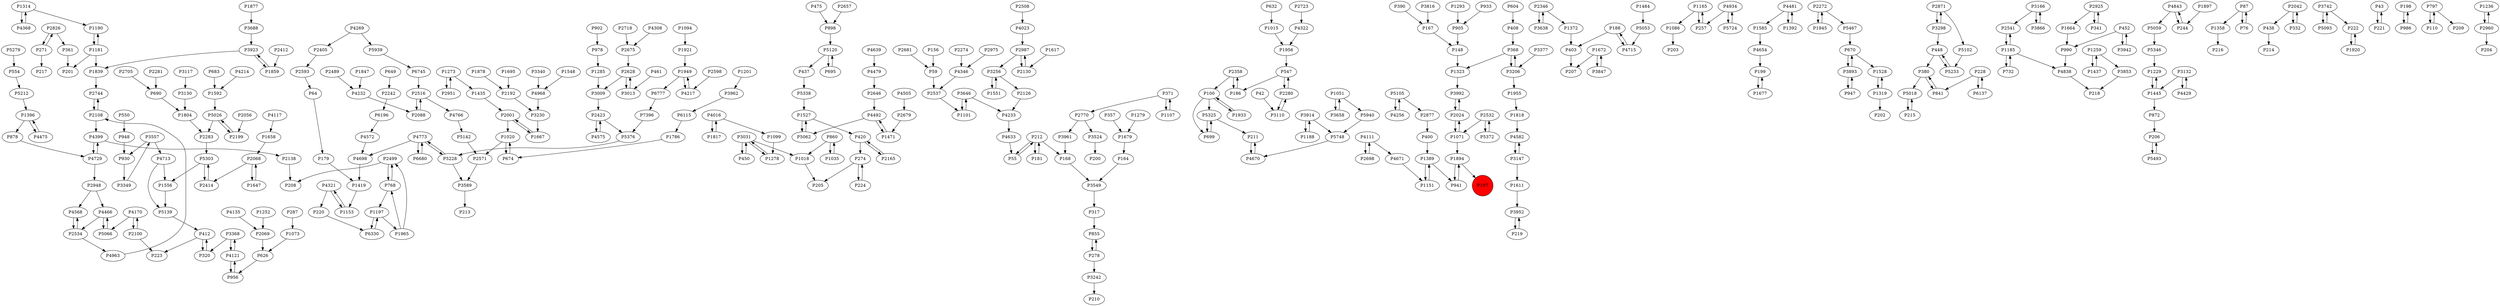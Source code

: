 digraph {
	P1190 -> P1181
	P3031 -> P1278
	P6196 -> P4572
	P1921 -> P1949
	P168 -> P3549
	P5062 -> P1527
	P5325 -> P699
	P2358 -> P100
	P5142 -> P2571
	P368 -> P1323
	P5303 -> P1556
	P6680 -> P4773
	P2108 -> P2744
	P4505 -> P2679
	P2346 -> P3638
	P3992 -> P2024
	P1165 -> P257
	P3130 -> P1804
	P4654 -> P199
	P4575 -> P2423
	P4481 -> P1585
	P181 -> P212
	P167 -> P148
	P2001 -> P1020
	P357 -> P1679
	P2532 -> P1071
	P2088 -> P2516
	P3147 -> P1611
	P768 -> P1197
	P4399 -> P4729
	P2192 -> P3230
	P3242 -> P210
	P1279 -> P1679
	P1804 -> P2283
	P4773 -> P4698
	P1949 -> P4217
	P2272 -> P1945
	P2534 -> P4963
	P2130 -> P2987
	P2871 -> P3298
	P4729 -> P4399
	P905 -> P148
	P5376 -> P5228
	P2108 -> P4399
	P6330 -> P1197
	P947 -> P3893
	P4232 -> P2088
	P1894 -> P197
	P4481 -> P1392
	P2056 -> P2199
	P3166 -> P2541
	P6777 -> P7396
	P4968 -> P3230
	P3646 -> P4233
	P670 -> P1528
	P420 -> P2165
	P228 -> P6137
	P1389 -> P1151
	P5139 -> P412
	P408 -> P368
	P4843 -> P5059
	P2705 -> P690
	P199 -> P1677
	P6745 -> P2516
	P215 -> P5018
	P42 -> P3110
	P1877 -> P3688
	P1551 -> P3256
	P1965 -> P768
	P2681 -> P59
	P2423 -> P5376
	P2925 -> P1664
	P5748 -> P4670
	P2423 -> P4575
	P1153 -> P4321
	P1528 -> P1319
	P3914 -> P1188
	P3031 -> P1018
	P4217 -> P1949
	P5120 -> P437
	P1878 -> P2192
	P1897 -> P244
	P2499 -> P768
	P2532 -> P5372
	P768 -> P2499
	P1188 -> P3914
	P3589 -> P213
	P4256 -> P5105
	P1020 -> P674
	P1658 -> P2068
	P1664 -> P990
	P87 -> P1358
	P448 -> P380
	P2516 -> P4766
	P547 -> P2280
	P380 -> P841
	P179 -> P1419
	P412 -> P223
	P1273 -> P1435
	P4773 -> P6680
	P2541 -> P1185
	P4117 -> P1658
	P3942 -> P452
	P4214 -> P1592
	P3923 -> P1859
	P1099 -> P1278
	P461 -> P3013
	P1071 -> P1894
	P2346 -> P1372
	P438 -> P214
	P872 -> P206
	P390 -> P167
	P3557 -> P930
	P1956 -> P547
	P59 -> P2537
	P437 -> P5338
	P100 -> P1933
	P4633 -> P55
	P860 -> P1035
	P626 -> P956
	P5026 -> P2199
	P2280 -> P547
	P4698 -> P1419
	P649 -> P2242
	P2826 -> P271
	P5303 -> P2414
	P1259 -> P1437
	P257 -> P1165
	P3013 -> P2628
	P3742 -> P5093
	P1548 -> P4968
	P1396 -> P4475
	P3117 -> P3130
	P2274 -> P4346
	P43 -> P221
	P412 -> P320
	P4934 -> P257
	P3110 -> P2280
	P2770 -> P3524
	P1786 -> P674
	P224 -> P274
	P4766 -> P5142
	P1259 -> P3853
	P1181 -> P201
	P3961 -> P168
	P3688 -> P3923
	P1527 -> P5062
	P860 -> P1018
	P4492 -> P1471
	P1051 -> P3658
	P2948 -> P4568
	P1419 -> P1153
	P4466 -> P5066
	P1933 -> P100
	P5372 -> P2532
	P4170 -> P2100
	P4715 -> P188
	P452 -> P3942
	P4713 -> P1556
	P87 -> P76
	P4843 -> P244
	P4568 -> P2534
	P930 -> P3349
	P156 -> P59
	P244 -> P4843
	P4963 -> P2108
	P371 -> P2770
	P2069 -> P626
	P2593 -> P64
	P732 -> P1185
	P1319 -> P1528
	P5066 -> P4466
	P420 -> P274
	P1527 -> P420
	P902 -> P978
	P1611 -> P3952
	P2412 -> P1859
	P5059 -> P5346
	P1435 -> P2001
	P198 -> P986
	P3256 -> P2126
	P3893 -> P670
	P841 -> P380
	P271 -> P2826
	P5228 -> P4773
	P4269 -> P5939
	P990 -> P4838
	P1817 -> P4016
	P271 -> P217
	P452 -> P990
	P2571 -> P3589
	P4399 -> P2138
	P5228 -> P3589
	P1847 -> P4232
	P1617 -> P2130
	P1165 -> P1086
	P1965 -> P2499
	P1094 -> P1921
	P5105 -> P2877
	P3638 -> P2346
	P186 -> P2358
	P3658 -> P1051
	P5105 -> P4256
	P797 -> P110
	P5018 -> P215
	P670 -> P3893
	P3524 -> P200
	P2042 -> P438
	P219 -> P3952
	P550 -> P948
	P4135 -> P2069
	P5724 -> P4934
	P1484 -> P5053
	P4572 -> P4698
	P5325 -> P211
	P3847 -> P1672
	P986 -> P198
	P371 -> P1107
	P1445 -> P1229
	P4475 -> P1396
	P1920 -> P222
	P3132 -> P4429
	P4346 -> P2537
	P2826 -> P361
	P4016 -> P1099
	P1945 -> P2272
	P100 -> P699
	P1197 -> P1965
	P3816 -> P167
	P1236 -> P2960
	P361 -> P201
	P2283 -> P5303
	P2489 -> P4232
	P380 -> P5018
	P1185 -> P732
	P695 -> P5120
	P448 -> P5233
	P5233 -> P448
	P2646 -> P4492
	P2718 -> P2675
	P1677 -> P199
	P3166 -> P3866
	P3031 -> P450
	P1107 -> P371
	P1314 -> P1190
	P3340 -> P4968
	P3298 -> P2871
	P164 -> P3549
	P2100 -> P4170
	P4934 -> P5724
	P278 -> P855
	P5493 -> P206
	P1051 -> P5940
	P4429 -> P3132
	P1818 -> P4582
	P1229 -> P1445
	P403 -> P207
	P1020 -> P2571
	P2199 -> P5026
	P400 -> P1389
	P1437 -> P1259
	P4479 -> P2646
	P5346 -> P1229
	P1252 -> P2069
	P2598 -> P4217
	P3256 -> P1551
	P2987 -> P2130
	P3368 -> P320
	P3914 -> P5748
	P4838 -> P218
	P1185 -> P4838
	P1647 -> P2068
	P690 -> P1804
	P1015 -> P1956
	P1667 -> P2001
	P188 -> P403
	P5939 -> P6745
	P1556 -> P5139
	P1185 -> P2541
	P2516 -> P2088
	P5212 -> P1396
	P148 -> P1323
	P3230 -> P1667
	P100 -> P5325
	P1101 -> P3646
	P188 -> P4715
	P1949 -> P6777
	P3298 -> P448
	P2871 -> P5102
	P1372 -> P403
	P1672 -> P3847
	P4582 -> P3147
	P2042 -> P332
	P1859 -> P3923
	P2024 -> P3992
	P1035 -> P860
	P2628 -> P3013
	P368 -> P3206
	P76 -> P87
	P3853 -> P218
	P554 -> P5212
	P320 -> P412
	P332 -> P2042
	P5053 -> P4715
	P4111 -> P2698
	P2534 -> P4568
	P1695 -> P2192
	P4321 -> P220
	P683 -> P1592
	P6115 -> P1786
	P4016 -> P1817
	P5026 -> P2283
	P2280 -> P3110
	P2951 -> P1273
	P4729 -> P2948
	P2960 -> P1236
	P2744 -> P2108
	P1293 -> P905
	P2499 -> P208
	P5338 -> P1527
	P2698 -> P4111
	P5467 -> P670
	P2537 -> P1101
	P7396 -> P5376
	P3893 -> P947
	P3923 -> P1839
	P1181 -> P1190
	P317 -> P855
	P3377 -> P3206
	P978 -> P1285
	P4773 -> P5228
	P1197 -> P6330
	P2405 -> P2593
	P287 -> P1073
	P2024 -> P1071
	P2358 -> P186
	P2508 -> P4023
	P797 -> P209
	P3962 -> P6115
	P878 -> P4729
	P4170 -> P5066
	P1201 -> P3962
	P2948 -> P4466
	P2877 -> P400
	P3742 -> P222
	P341 -> P2925
	P1086 -> P203
	P221 -> P43
	P948 -> P930
	P5279 -> P554
	P2001 -> P1667
	P5120 -> P695
	P4322 -> P1956
	P3206 -> P1955
	P898 -> P5120
	P2138 -> P208
	P220 -> P6330
	P604 -> P408
	P5102 -> P5233
	P4368 -> P1314
	P475 -> P898
	P212 -> P181
	P2068 -> P2414
	P1018 -> P205
	P1285 -> P3009
	P1585 -> P4654
	P2679 -> P1471
	P1592 -> P5026
	P110 -> P797
	P2723 -> P4322
	P4466 -> P2534
	P2242 -> P6196
	P5093 -> P3742
	P3866 -> P3166
	P3349 -> P3557
	P2414 -> P5303
	P1314 -> P4368
	P1955 -> P1818
	P1445 -> P872
	P1323 -> P3992
	P1358 -> P216
	P228 -> P841
	P4671 -> P1151
	P2100 -> P223
	P3368 -> P4121
	P2657 -> P898
	P1392 -> P4481
	P2272 -> P5467
	P274 -> P205
	P4121 -> P3368
	P4121 -> P956
	P3132 -> P1445
	P3952 -> P219
	P547 -> P186
	P1151 -> P1389
	P3206 -> P368
	P1071 -> P2024
	P4111 -> P4671
	P2975 -> P4346
	P699 -> P5325
	P2068 -> P1647
	P222 -> P1920
	P1278 -> P3031
	P4492 -> P5062
	P64 -> P179
	P1273 -> P2951
	P1672 -> P207
	P278 -> P3242
	P3009 -> P2423
	P2281 -> P690
	P4639 -> P4479
	P1839 -> P2744
	P1319 -> P202
	P2960 -> P204
	P1471 -> P4492
	P3147 -> P4582
	P450 -> P3031
	P4321 -> P1153
	P212 -> P55
	P1894 -> P941
	P274 -> P224
	P2987 -> P3256
	P2770 -> P3961
	P4713 -> P5139
	P6137 -> P228
	P206 -> P5493
	P4269 -> P2405
	P1181 -> P1839
	P2126 -> P4233
	P212 -> P168
	P1389 -> P941
	P674 -> P1020
	P3646 -> P1101
	P5940 -> P5748
	P4233 -> P4633
	P956 -> P4121
	P4670 -> P211
	P2675 -> P2628
	P4023 -> P2987
	P2165 -> P420
	P55 -> P212
	P855 -> P278
	P1396 -> P878
	P2925 -> P341
	P3549 -> P317
	P933 -> P905
	P941 -> P1894
	P1073 -> P626
	P1679 -> P164
	P211 -> P4670
	P632 -> P1015
	P2628 -> P3009
	P4308 -> P2675
	P3557 -> P4713
	P197 [shape=circle]
	P197 [style=filled]
	P197 [fillcolor=red]
}